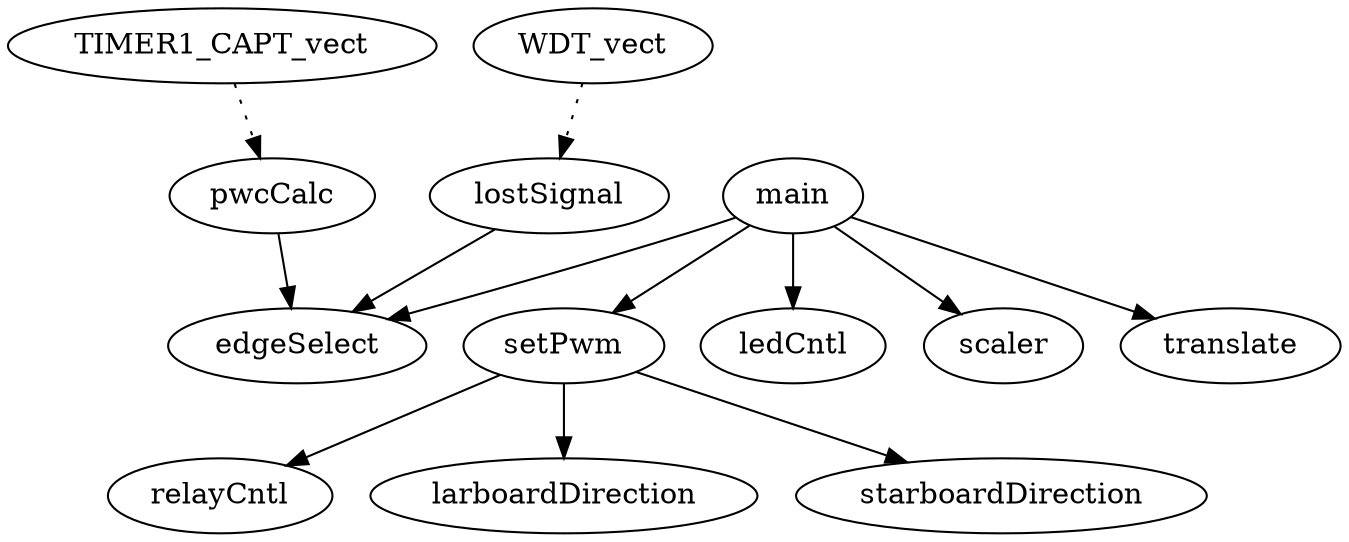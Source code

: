 digraph callgraph {
"lostSignal" -> "edgeSelect" [style=solid];
"setPwm" -> "relayCntl" [style=solid];
"setPwm" -> "larboardDirection" [style=solid];
"setPwm" -> "starboardDirection" [style=solid];
"main" -> "edgeSelect" [style=solid];
"main" -> "setPwm" [style=solid];
"main" -> "ledCntl" [style=solid];
"main" -> "scaler" [style=solid];
"main" -> "translate" [style=solid];
"pwcCalc" -> "edgeSelect" [style=solid];
"TIMER1_CAPT_vect" -> "pwcCalc" [style=dotted];
"WDT_vect" -> "lostSignal" [style=dotted];
}
